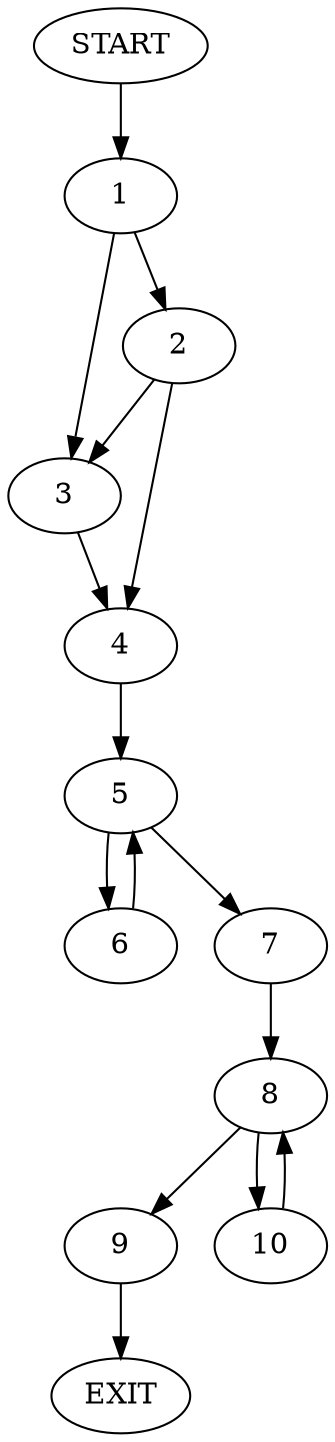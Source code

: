 digraph {
0 [label="START"]
11 [label="EXIT"]
0 -> 1
1 -> 2
1 -> 3
3 -> 4
2 -> 3
2 -> 4
4 -> 5
5 -> 6
5 -> 7
7 -> 8
6 -> 5
8 -> 9
8 -> 10
9 -> 11
10 -> 8
}
